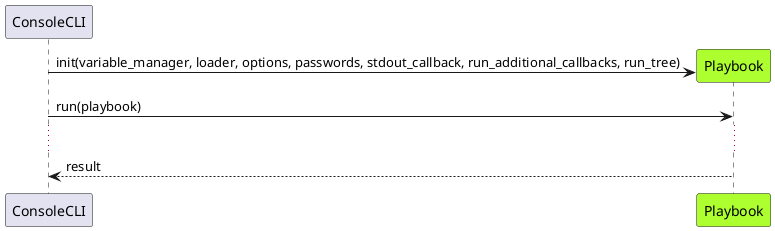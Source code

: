 @startuml

participant ConsoleCLI
participant Playbook #GreenYellow

create Playbook
ConsoleCLI -> Playbook: init(variable_manager, loader, options, passwords, stdout_callback, run_additional_callbacks, run_tree)
ConsoleCLI -> Playbook: run(playbook)

...
Playbook --> ConsoleCLI: result


@enduml

